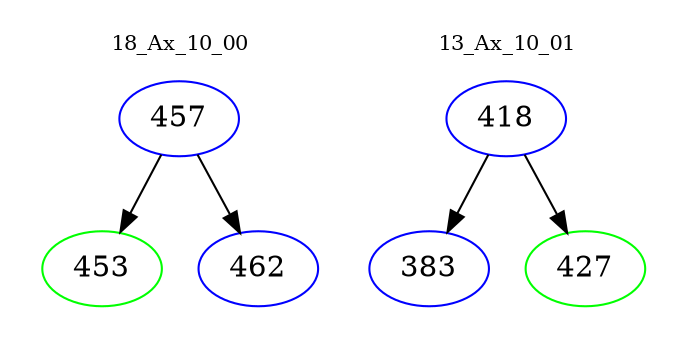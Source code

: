 digraph{
subgraph cluster_0 {
color = white
label = "18_Ax_10_00";
fontsize=10;
T0_457 [label="457", color="blue"]
T0_457 -> T0_453 [color="black"]
T0_453 [label="453", color="green"]
T0_457 -> T0_462 [color="black"]
T0_462 [label="462", color="blue"]
}
subgraph cluster_1 {
color = white
label = "13_Ax_10_01";
fontsize=10;
T1_418 [label="418", color="blue"]
T1_418 -> T1_383 [color="black"]
T1_383 [label="383", color="blue"]
T1_418 -> T1_427 [color="black"]
T1_427 [label="427", color="green"]
}
}
